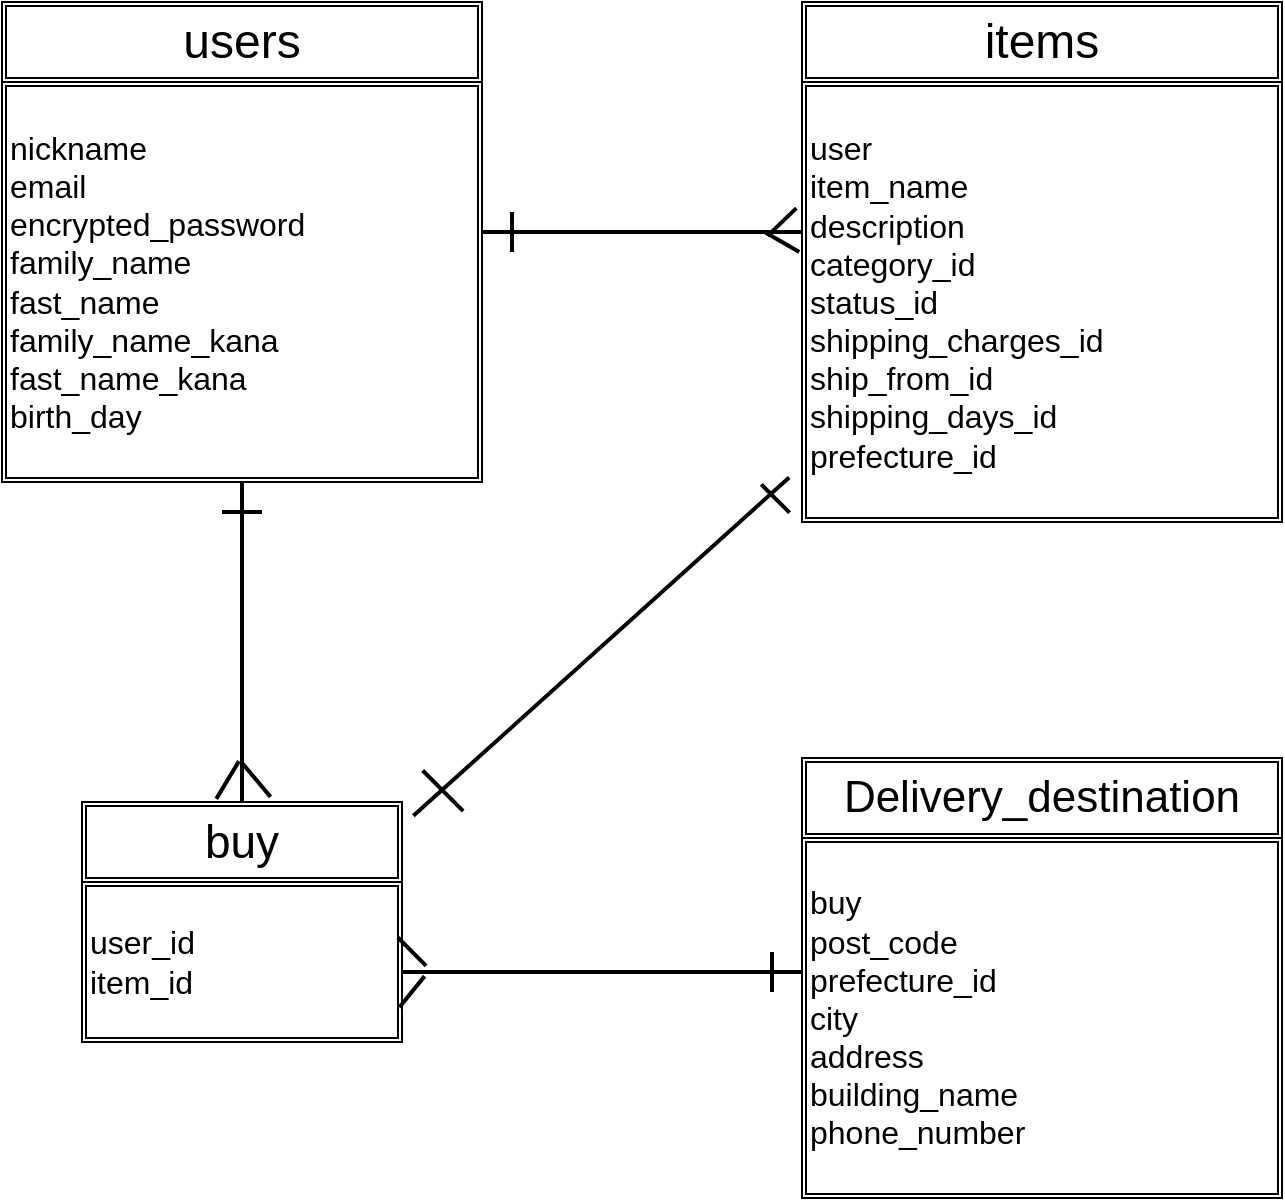 <mxfile>
    <diagram id="HMc8AJj18UYXLox1AZ4u" name="ページ1">
        <mxGraphModel dx="1239" dy="931" grid="1" gridSize="10" guides="1" tooltips="1" connect="1" arrows="1" fold="1" page="1" pageScale="1" pageWidth="1169" pageHeight="1654" background="none" math="0" shadow="0">
            <root>
                <mxCell id="0"/>
                <mxCell id="1" parent="0"/>
                <mxCell id="17" value="&lt;font style=&quot;font-size: 24px&quot;&gt;users&lt;/font&gt;" style="shape=ext;double=1;rounded=0;whiteSpace=wrap;html=1;" parent="1" vertex="1">
                    <mxGeometry x="80" y="80" width="240" height="40" as="geometry"/>
                </mxCell>
                <mxCell id="18" value="nickname&lt;br&gt;email&lt;br&gt;encrypted_password&lt;br&gt;family_name&lt;br&gt;fast_name&lt;br&gt;family_name_kana&lt;br&gt;fast_name_kana&lt;br&gt;birth_day" style="shape=ext;double=1;rounded=0;whiteSpace=wrap;html=1;align=left;fontSize=16;" parent="1" vertex="1">
                    <mxGeometry x="80" y="120" width="240" height="200" as="geometry"/>
                </mxCell>
                <mxCell id="19" value="&lt;span style=&quot;font-size: 23px&quot;&gt;buy&lt;/span&gt;" style="shape=ext;double=1;rounded=0;whiteSpace=wrap;html=1;fontSize=16;align=center;" parent="1" vertex="1">
                    <mxGeometry x="120" y="480" width="160" height="40" as="geometry"/>
                </mxCell>
                <mxCell id="20" style="edgeStyle=orthogonalEdgeStyle;rounded=0;orthogonalLoop=1;jettySize=auto;html=1;exitX=0.5;exitY=1;exitDx=0;exitDy=0;fontSize=16;" parent="1" source="19" target="19" edge="1">
                    <mxGeometry relative="1" as="geometry"/>
                </mxCell>
                <mxCell id="21" value="user_id&lt;br&gt;item_id" style="shape=ext;double=1;rounded=0;whiteSpace=wrap;html=1;fontSize=16;align=left;" parent="1" vertex="1">
                    <mxGeometry x="120" y="520" width="160" height="80" as="geometry"/>
                </mxCell>
                <mxCell id="22" value="&lt;font style=&quot;font-size: 22px&quot;&gt;Delivery_destination&lt;/font&gt;" style="shape=ext;double=1;rounded=0;whiteSpace=wrap;html=1;fontSize=16;align=center;" parent="1" vertex="1">
                    <mxGeometry x="480" y="458" width="240" height="40" as="geometry"/>
                </mxCell>
                <mxCell id="23" value="buy&lt;br&gt;post_code&lt;br&gt;prefecture_id&lt;br&gt;city&lt;br&gt;address&lt;br&gt;building_name&lt;br&gt;phone_number" style="shape=ext;double=1;rounded=0;whiteSpace=wrap;html=1;fontSize=16;align=left;" parent="1" vertex="1">
                    <mxGeometry x="480" y="498" width="240" height="180" as="geometry"/>
                </mxCell>
                <mxCell id="24" value="items" style="shape=ext;double=1;rounded=0;whiteSpace=wrap;html=1;fontSize=24;align=center;" parent="1" vertex="1">
                    <mxGeometry x="480" y="80" width="240" height="40" as="geometry"/>
                </mxCell>
                <mxCell id="25" value="user&lt;br&gt;item_name&lt;br&gt;description&lt;br&gt;category_id&lt;br&gt;status_id&lt;br&gt;shipping_charges_id&lt;br&gt;ship_from_id&lt;br&gt;shipping_days_id&lt;br&gt;prefecture_id" style="shape=ext;double=1;rounded=0;whiteSpace=wrap;html=1;fontSize=16;align=left;" parent="1" vertex="1">
                    <mxGeometry x="480" y="120" width="240" height="220" as="geometry"/>
                </mxCell>
                <mxCell id="52" value="" style="line;strokeWidth=2;html=1;rounded=0;fontSize=16;align=left;" parent="1" vertex="1">
                    <mxGeometry x="320" y="190" width="160" height="10" as="geometry"/>
                </mxCell>
                <mxCell id="53" value="" style="line;strokeWidth=2;direction=south;html=1;rounded=0;fontSize=16;align=left;" parent="1" vertex="1">
                    <mxGeometry x="330" y="185" width="10" height="20" as="geometry"/>
                </mxCell>
                <mxCell id="54" value="" style="line;strokeWidth=2;direction=south;html=1;rounded=0;fontSize=16;align=left;rotation=46;" parent="1" vertex="1">
                    <mxGeometry x="460" y="180" width="20" height="20" as="geometry"/>
                </mxCell>
                <mxCell id="65" value="" style="line;strokeWidth=2;direction=south;html=1;rounded=0;fontSize=16;align=left;labelBackgroundColor=#FFFFFF;" vertex="1" parent="1">
                    <mxGeometry x="195" y="320" width="10" height="160" as="geometry"/>
                </mxCell>
                <mxCell id="66" value="" style="line;strokeWidth=2;html=1;rounded=0;fontSize=16;align=left;" vertex="1" parent="1">
                    <mxGeometry x="190" y="330" width="20" height="10" as="geometry"/>
                </mxCell>
                <mxCell id="67" value="" style="line;strokeWidth=2;direction=south;html=1;rounded=0;fontSize=16;align=left;rotation=31;" vertex="1" parent="1">
                    <mxGeometry x="180.62" y="458" width="24.38" height="22" as="geometry"/>
                </mxCell>
                <mxCell id="70" value="" style="line;strokeWidth=2;direction=south;html=1;rounded=0;fontSize=16;align=left;rotation=-40;" vertex="1" parent="1">
                    <mxGeometry x="195" y="458" width="24.38" height="22" as="geometry"/>
                </mxCell>
                <mxCell id="74" value="" style="line;strokeWidth=2;html=1;rounded=0;fontSize=16;align=left;" vertex="1" parent="1">
                    <mxGeometry x="280" y="560" width="200" height="10" as="geometry"/>
                </mxCell>
                <mxCell id="75" value="" style="line;strokeWidth=2;direction=south;html=1;rounded=0;fontSize=16;align=left;" vertex="1" parent="1">
                    <mxGeometry x="460" y="555" width="10" height="20" as="geometry"/>
                </mxCell>
                <mxCell id="86" value="" style="line;strokeWidth=2;direction=south;html=1;rounded=0;fontSize=16;align=left;rotation=-75;" vertex="1" parent="1">
                    <mxGeometry x="303.71" y="544.83" height="20" as="geometry"/>
                </mxCell>
                <mxCell id="87" value="" style="line;strokeWidth=2;direction=south;html=1;rounded=0;fontSize=16;align=left;rotation=-45;" vertex="1" parent="1">
                    <mxGeometry x="280.0" y="544.83" width="10" height="20" as="geometry"/>
                </mxCell>
                <mxCell id="89" value="" style="line;strokeWidth=2;direction=south;html=1;rounded=0;fontSize=16;align=left;rotation=39;" vertex="1" parent="1">
                    <mxGeometry x="273.15" y="564.83" width="23.71" height="20" as="geometry"/>
                </mxCell>
                <mxCell id="91" value="" style="line;strokeWidth=2;html=1;rounded=0;fontSize=16;align=left;rotation=-42;" vertex="1" parent="1">
                    <mxGeometry x="253.22" y="397.32" width="252.84" height="10" as="geometry"/>
                </mxCell>
                <mxCell id="92" value="" style="line;strokeWidth=2;direction=south;html=1;rounded=0;fontSize=16;align=left;rotation=-45;" vertex="1" parent="1">
                    <mxGeometry x="431.72" y="318.28" width="70" height="20" as="geometry"/>
                </mxCell>
                <mxCell id="93" value="" style="line;strokeWidth=2;direction=south;html=1;rounded=0;fontSize=16;align=left;rotation=-45;" vertex="1" parent="1">
                    <mxGeometry x="297.32" y="460.04" width="6.29" height="28.69" as="geometry"/>
                </mxCell>
                <mxCell id="95" value="" style="line;strokeWidth=2;direction=south;html=1;rounded=0;fontSize=16;align=left;rotation=120;" vertex="1" parent="1">
                    <mxGeometry x="460" y="190" width="20" height="20" as="geometry"/>
                </mxCell>
            </root>
        </mxGraphModel>
    </diagram>
</mxfile>